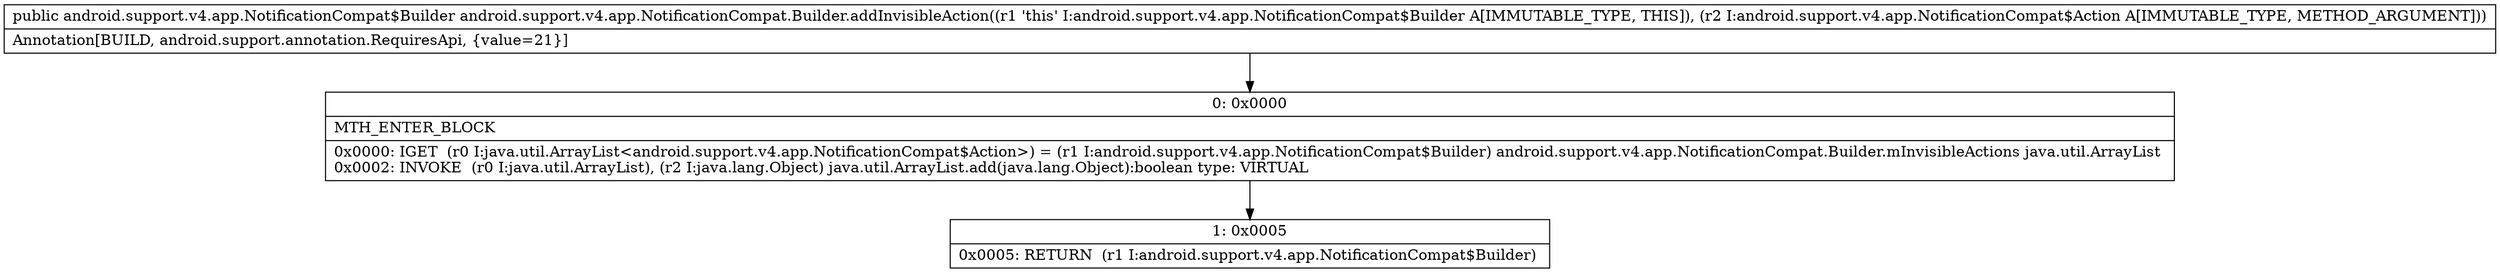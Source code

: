 digraph "CFG forandroid.support.v4.app.NotificationCompat.Builder.addInvisibleAction(Landroid\/support\/v4\/app\/NotificationCompat$Action;)Landroid\/support\/v4\/app\/NotificationCompat$Builder;" {
Node_0 [shape=record,label="{0\:\ 0x0000|MTH_ENTER_BLOCK\l|0x0000: IGET  (r0 I:java.util.ArrayList\<android.support.v4.app.NotificationCompat$Action\>) = (r1 I:android.support.v4.app.NotificationCompat$Builder) android.support.v4.app.NotificationCompat.Builder.mInvisibleActions java.util.ArrayList \l0x0002: INVOKE  (r0 I:java.util.ArrayList), (r2 I:java.lang.Object) java.util.ArrayList.add(java.lang.Object):boolean type: VIRTUAL \l}"];
Node_1 [shape=record,label="{1\:\ 0x0005|0x0005: RETURN  (r1 I:android.support.v4.app.NotificationCompat$Builder) \l}"];
MethodNode[shape=record,label="{public android.support.v4.app.NotificationCompat$Builder android.support.v4.app.NotificationCompat.Builder.addInvisibleAction((r1 'this' I:android.support.v4.app.NotificationCompat$Builder A[IMMUTABLE_TYPE, THIS]), (r2 I:android.support.v4.app.NotificationCompat$Action A[IMMUTABLE_TYPE, METHOD_ARGUMENT]))  | Annotation[BUILD, android.support.annotation.RequiresApi, \{value=21\}]\l}"];
MethodNode -> Node_0;
Node_0 -> Node_1;
}

